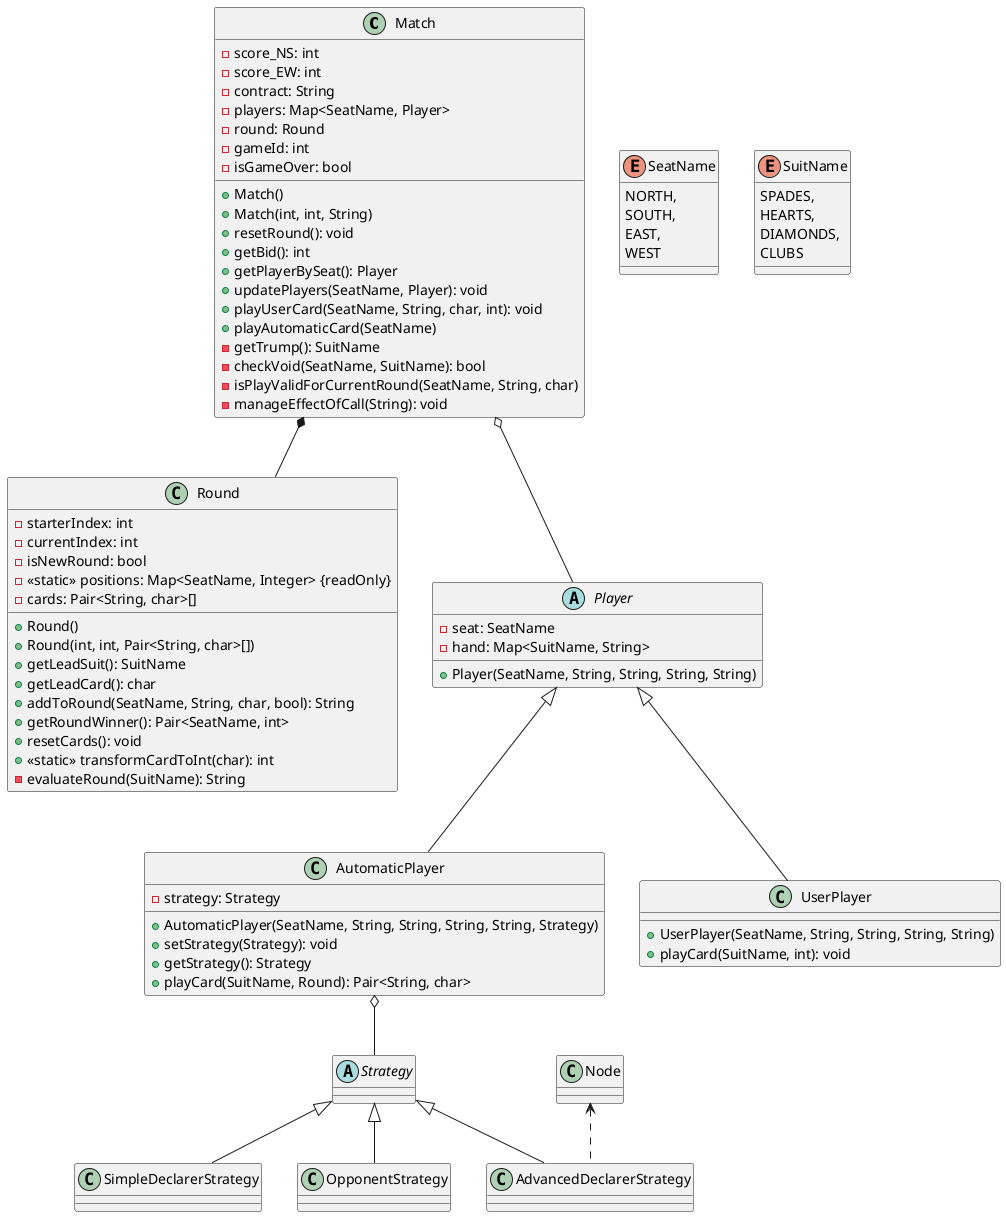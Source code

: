 @startuml

class Match {
- score_NS: int
- score_EW: int
- contract: String
- players: Map<SeatName, Player>
- round: Round
- gameId: int
- isGameOver: bool
+ Match()
+ Match(int, int, String)
+ resetRound(): void
+ getBid(): int
+ getPlayerBySeat(): Player
+ updatePlayers(SeatName, Player): void
+ playUserCard(SeatName, String, char, int): void
+ playAutomaticCard(SeatName)
- getTrump(): SuitName
- checkVoid(SeatName, SuitName): bool
- isPlayValidForCurrentRound(SeatName, String, char)
- manageEffectOfCall(String): void
}

class Round {
- starterIndex: int
- currentIndex: int
- isNewRound: bool
- <<static>> positions: Map<SeatName, Integer> {readOnly}
- cards: Pair<String, char>[]
+ Round()
+ Round(int, int, Pair<String, char>[])
+ getLeadSuit(): SuitName
+ getLeadCard(): char
+ addToRound(SeatName, String, char, bool): String
+ getRoundWinner(): Pair<SeatName, int>
+ resetCards(): void
+ <<static>> transformCardToInt(char): int
- evaluateRound(SuitName): String
}

abstract class Player {
- seat: SeatName
- hand: Map<SuitName, String>
+ Player(SeatName, String, String, String, String)
}

class AutomaticPlayer {
- strategy: Strategy
+ AutomaticPlayer(SeatName, String, String, String, String, Strategy)
+ setStrategy(Strategy): void
+ getStrategy(): Strategy
+ playCard(SuitName, Round): Pair<String, char>
}

class UserPlayer {
+ UserPlayer(SeatName, String, String, String, String)
+ playCard(SuitName, int): void
}


abstract class Strategy {
}

class SimpleDeclarerStrategy {
}

class OpponentStrategy {
}

class AdvancedDeclarerStrategy {
}

class Node {
}

enum SeatName {
    NORTH,
    SOUTH,
    EAST,
    WEST
}

enum SuitName {
    SPADES,
    HEARTS,
    DIAMONDS,
    CLUBS
}

Match o-- Player
Match *-- Round

Player <|-- AutomaticPlayer
Player <|-- UserPlayer

Strategy <|-- SimpleDeclarerStrategy
Strategy <|-- OpponentStrategy
Strategy <|-- AdvancedDeclarerStrategy

Node <.. AdvancedDeclarerStrategy
AutomaticPlayer o-- Strategy

@enduml